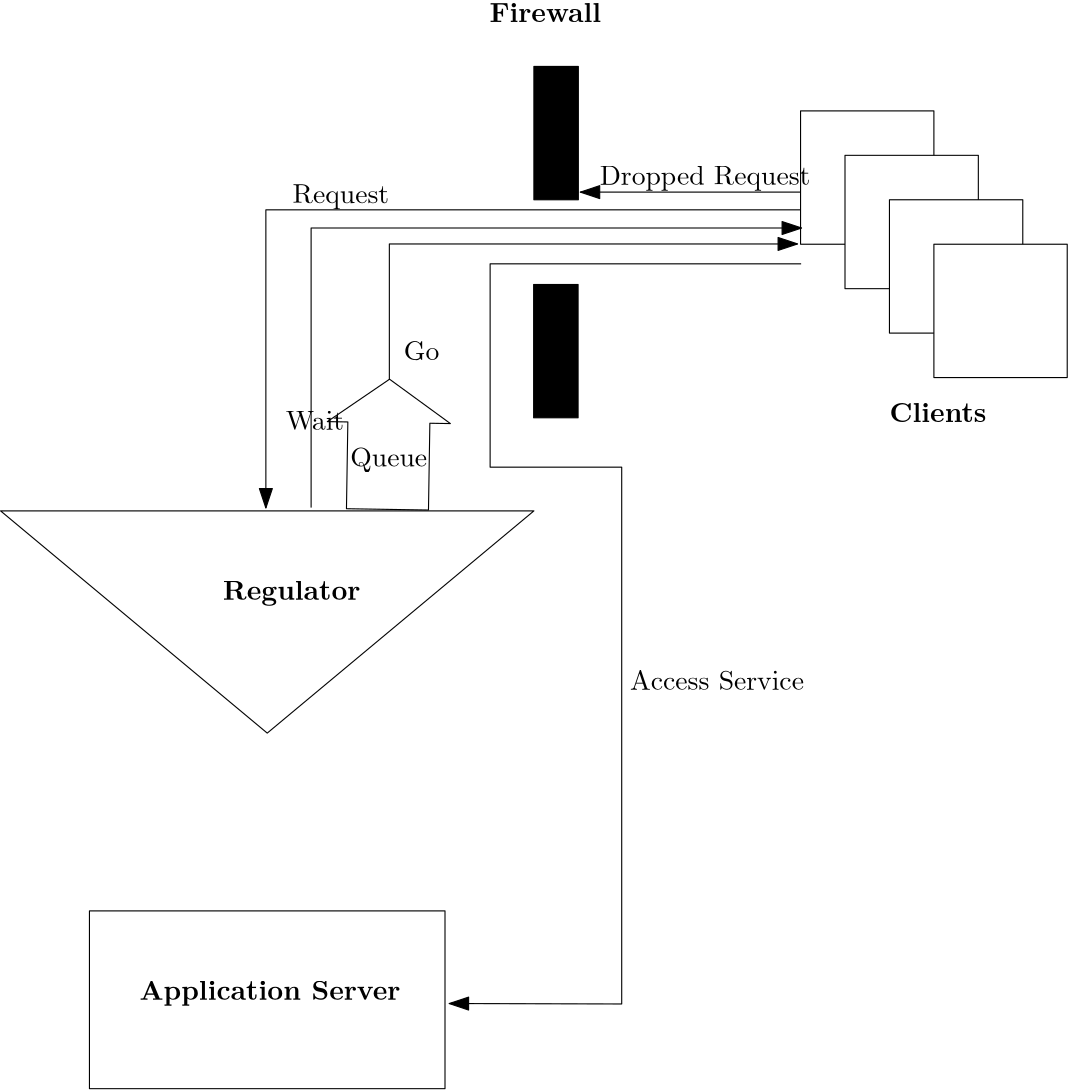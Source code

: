 <?xml version="1.0"?>
<!DOCTYPE ipe SYSTEM "ipe.dtd">
<ipe version="70107" creator="Ipe 7.2.2">
<info created="D:20160223100618" modified="D:20160303100518"/>
<ipestyle name="basic">
<symbol name="arrow/arc(spx)">
<path stroke="sym-stroke" fill="sym-stroke" pen="sym-pen">
0 0 m
-1 0.333 l
-1 -0.333 l
h
</path>
</symbol>
<symbol name="arrow/farc(spx)">
<path stroke="sym-stroke" fill="white" pen="sym-pen">
0 0 m
-1 0.333 l
-1 -0.333 l
h
</path>
</symbol>
<symbol name="arrow/ptarc(spx)">
<path stroke="sym-stroke" fill="sym-stroke" pen="sym-pen">
0 0 m
-1 0.333 l
-0.8 0 l
-1 -0.333 l
h
</path>
</symbol>
<symbol name="arrow/fptarc(spx)">
<path stroke="sym-stroke" fill="white" pen="sym-pen">
0 0 m
-1 0.333 l
-0.8 0 l
-1 -0.333 l
h
</path>
</symbol>
<symbol name="mark/circle(sx)" transformations="translations">
<path fill="sym-stroke">
0.6 0 0 0.6 0 0 e
0.4 0 0 0.4 0 0 e
</path>
</symbol>
<symbol name="mark/disk(sx)" transformations="translations">
<path fill="sym-stroke">
0.6 0 0 0.6 0 0 e
</path>
</symbol>
<symbol name="mark/fdisk(sfx)" transformations="translations">
<group>
<path fill="sym-fill">
0.5 0 0 0.5 0 0 e
</path>
<path fill="sym-stroke" fillrule="eofill">
0.6 0 0 0.6 0 0 e
0.4 0 0 0.4 0 0 e
</path>
</group>
</symbol>
<symbol name="mark/box(sx)" transformations="translations">
<path fill="sym-stroke" fillrule="eofill">
-0.6 -0.6 m
0.6 -0.6 l
0.6 0.6 l
-0.6 0.6 l
h
-0.4 -0.4 m
0.4 -0.4 l
0.4 0.4 l
-0.4 0.4 l
h
</path>
</symbol>
<symbol name="mark/square(sx)" transformations="translations">
<path fill="sym-stroke">
-0.6 -0.6 m
0.6 -0.6 l
0.6 0.6 l
-0.6 0.6 l
h
</path>
</symbol>
<symbol name="mark/fsquare(sfx)" transformations="translations">
<group>
<path fill="sym-fill">
-0.5 -0.5 m
0.5 -0.5 l
0.5 0.5 l
-0.5 0.5 l
h
</path>
<path fill="sym-stroke" fillrule="eofill">
-0.6 -0.6 m
0.6 -0.6 l
0.6 0.6 l
-0.6 0.6 l
h
-0.4 -0.4 m
0.4 -0.4 l
0.4 0.4 l
-0.4 0.4 l
h
</path>
</group>
</symbol>
<symbol name="mark/cross(sx)" transformations="translations">
<group>
<path fill="sym-stroke">
-0.43 -0.57 m
0.57 0.43 l
0.43 0.57 l
-0.57 -0.43 l
h
</path>
<path fill="sym-stroke">
-0.43 0.57 m
0.57 -0.43 l
0.43 -0.57 l
-0.57 0.43 l
h
</path>
</group>
</symbol>
<symbol name="arrow/fnormal(spx)">
<path stroke="sym-stroke" fill="white" pen="sym-pen">
0 0 m
-1 0.333 l
-1 -0.333 l
h
</path>
</symbol>
<symbol name="arrow/pointed(spx)">
<path stroke="sym-stroke" fill="sym-stroke" pen="sym-pen">
0 0 m
-1 0.333 l
-0.8 0 l
-1 -0.333 l
h
</path>
</symbol>
<symbol name="arrow/fpointed(spx)">
<path stroke="sym-stroke" fill="white" pen="sym-pen">
0 0 m
-1 0.333 l
-0.8 0 l
-1 -0.333 l
h
</path>
</symbol>
<symbol name="arrow/linear(spx)">
<path stroke="sym-stroke" pen="sym-pen">
-1 0.333 m
0 0 l
-1 -0.333 l
</path>
</symbol>
<symbol name="arrow/fdouble(spx)">
<path stroke="sym-stroke" fill="white" pen="sym-pen">
0 0 m
-1 0.333 l
-1 -0.333 l
h
-1 0 m
-2 0.333 l
-2 -0.333 l
h
</path>
</symbol>
<symbol name="arrow/double(spx)">
<path stroke="sym-stroke" fill="sym-stroke" pen="sym-pen">
0 0 m
-1 0.333 l
-1 -0.333 l
h
-1 0 m
-2 0.333 l
-2 -0.333 l
h
</path>
</symbol>
<pen name="heavier" value="0.8"/>
<pen name="fat" value="1.2"/>
<pen name="ultrafat" value="2"/>
<symbolsize name="large" value="5"/>
<symbolsize name="small" value="2"/>
<symbolsize name="tiny" value="1.1"/>
<arrowsize name="large" value="10"/>
<arrowsize name="small" value="5"/>
<arrowsize name="tiny" value="3"/>
<color name="red" value="1 0 0"/>
<color name="green" value="0 1 0"/>
<color name="blue" value="0 0 1"/>
<color name="yellow" value="1 1 0"/>
<color name="orange" value="1 0.647 0"/>
<color name="gold" value="1 0.843 0"/>
<color name="purple" value="0.627 0.125 0.941"/>
<color name="gray" value="0.745"/>
<color name="brown" value="0.647 0.165 0.165"/>
<color name="navy" value="0 0 0.502"/>
<color name="pink" value="1 0.753 0.796"/>
<color name="seagreen" value="0.18 0.545 0.341"/>
<color name="turquoise" value="0.251 0.878 0.816"/>
<color name="violet" value="0.933 0.51 0.933"/>
<color name="darkblue" value="0 0 0.545"/>
<color name="darkcyan" value="0 0.545 0.545"/>
<color name="darkgray" value="0.663"/>
<color name="darkgreen" value="0 0.392 0"/>
<color name="darkmagenta" value="0.545 0 0.545"/>
<color name="darkorange" value="1 0.549 0"/>
<color name="darkred" value="0.545 0 0"/>
<color name="lightblue" value="0.678 0.847 0.902"/>
<color name="lightcyan" value="0.878 1 1"/>
<color name="lightgray" value="0.827"/>
<color name="lightgreen" value="0.565 0.933 0.565"/>
<color name="lightyellow" value="1 1 0.878"/>
<dashstyle name="dashed" value="[4] 0"/>
<dashstyle name="dotted" value="[1 3] 0"/>
<dashstyle name="dash dotted" value="[4 2 1 2] 0"/>
<dashstyle name="dash dot dotted" value="[4 2 1 2 1 2] 0"/>
<textsize name="large" value="\large"/>
<textsize name="small" value="\small"/>
<textsize name="tiny" value="\tiny"/>
<textsize name="Large" value="\Large"/>
<textsize name="LARGE" value="\LARGE"/>
<textsize name="huge" value="\huge"/>
<textsize name="Huge" value="\Huge"/>
<textsize name="footnote" value="\footnotesize"/>
<textstyle name="center" begin="\begin{center}" end="\end{center}"/>
<textstyle name="itemize" begin="\begin{itemize}" end="\end{itemize}"/>
<textstyle name="item" begin="\begin{itemize}\item{}" end="\end{itemize}"/>
<gridsize name="4 pts" value="4"/>
<gridsize name="8 pts (~3 mm)" value="8"/>
<gridsize name="16 pts (~6 mm)" value="16"/>
<gridsize name="32 pts (~12 mm)" value="32"/>
<gridsize name="10 pts (~3.5 mm)" value="10"/>
<gridsize name="20 pts (~7 mm)" value="20"/>
<gridsize name="14 pts (~5 mm)" value="14"/>
<gridsize name="28 pts (~10 mm)" value="28"/>
<gridsize name="56 pts (~20 mm)" value="56"/>
<anglesize name="90 deg" value="90"/>
<anglesize name="60 deg" value="60"/>
<anglesize name="45 deg" value="45"/>
<anglesize name="30 deg" value="30"/>
<anglesize name="22.5 deg" value="22.5"/>
<opacity name="10%" value="0.1"/>
<opacity name="30%" value="0.3"/>
<opacity name="50%" value="0.5"/>
<opacity name="75%" value="0.75"/>
<tiling name="falling" angle="-60" step="4" width="1"/>
<tiling name="rising" angle="30" step="4" width="1"/>
</ipestyle>
<page>
<layer name="alpha"/>
<view layers="alpha" active="alpha"/>
<path layer="alpha" matrix="0.4 0 0 0.5 76.8 224" stroke="black">
128 448 m
128 320 l
448 320 l
448 448 l
h
</path>
<path matrix="0.75 0 0 0.625 -48 192" stroke="black">
192 640 m
320 512 l
448 640 l
448 640 l
h
</path>
<text matrix="1 0 0 1 -45.9953 32" transformations="translations" pos="192 384" stroke="black" type="label" width="94.001" height="6.926" depth="1.93" valign="baseline">\bf{Application Server}</text>
<text matrix="1 0 0 1 16 0" transformations="translations" pos="160 560" stroke="black" type="label" width="49.592" height="6.926" depth="1.93" valign="baseline">\bf{Regulator}</text>
<path stroke="black" fill="black">
288 752 m
288 704 l
304 704 l
304 752 l
h
</path>
<path matrix="1 0 0 1 -0.09001 -78.4922" stroke="black" fill="black">
288 752 m
288 704 l
304 704 l
304 752 l
h
</path>
<path stroke="black" arrow="normal/normal">
384.367 700.375 m
191.511 700.375 l
191.511 593.031 l
</path>
<path stroke="black" fill="white">
384 736 m
384 688 l
432 688 l
432 736 l
h
</path>
<path stroke="black" fill="white">
400 720 m
400 672 l
448 672 l
448 720 l
h
</path>
<path stroke="black" fill="white">
416 704 m
416 656 l
464 656 l
464 704 l
h
</path>
<path stroke="black" fill="white">
432 688 m
432 640 l
480 640 l
480 688 l
h
</path>
<text transformations="translations" pos="416 624" stroke="black" type="label" width="34.912" height="6.918" depth="0" valign="baseline">\bf{Clients}</text>
<text matrix="1 0 0 1 16 -16" transformations="translations" pos="256 784" stroke="black" type="label" width="44.071" height="6.918" depth="0" valign="baseline">\bf{Firewall
}</text>
<text matrix="1 0 0 1 -6.88659 -1.22502" transformations="translations" pos="208 704" stroke="black" type="label" width="34.786" height="6.815" depth="1.93" valign="baseline">Request</text>
<path stroke="black" arrow="normal/normal">
207.801 593.176 m
207.801 693.835 l
384.357 693.835 l
</path>
<text matrix="1 0 0 1 -27.4524 -62.4407" transformations="translations" pos="226.103 683.608" stroke="black" type="label" width="21.032" height="6.808" depth="0" valign="baseline">Wait</text>
<path matrix="1 0 0 1 0 -4.30625" stroke="black" arrow="normal/normal">
383.819 711.06 m
304.692 711.06 l
</path>
<text matrix="1 0 0 1 -34.9883 -8.07423" transformations="translations" pos="346.678 717.519" stroke="black" type="label" width="75.91" height="6.926" depth="1.93" valign="baseline">Dropped Request</text>
<text matrix="1 0 0 1 16.1485 4.96876" transformations="translations" pos="225.014 641.306" stroke="black" type="label" width="12.799" height="6.808" depth="0" valign="baseline">Go</text>
<text matrix="1 0 0 1 1.9254 -30.9098" transformations="translations" pos="320.663 558.494" stroke="black" type="label" width="62.682" height="6.808" depth="0" valign="baseline">Access Service</text>
<path matrix="-0.461326 0.00734329 -0.0077698 -0.48812 430.929 823.787" stroke="black">
448 480 m
384 480 l
384 416 l
368 416 l
416 384 l
464 416 l
448 416 l
448 416 l
h
</path>
<path stroke="black" arrow="normal/normal">
384.207 680.938 m
272.245 680.938 l
272.245 607.732 l
319.614 607.732 l
319.614 414.489 l
257.496 414.65 l
</path>
<text matrix="1 0 0 1 -55.1739 156.371" transformations="translations" pos="277.089 451.63" stroke="black" type="label" width="27.674" height="6.815" depth="1.93" valign="baseline">Queue</text>
<path stroke="black" arrow="normal/normal">
235.965 639.114 m
235.965 688.097 l
382.916 688.097 l
</path>
</page>
</ipe>
